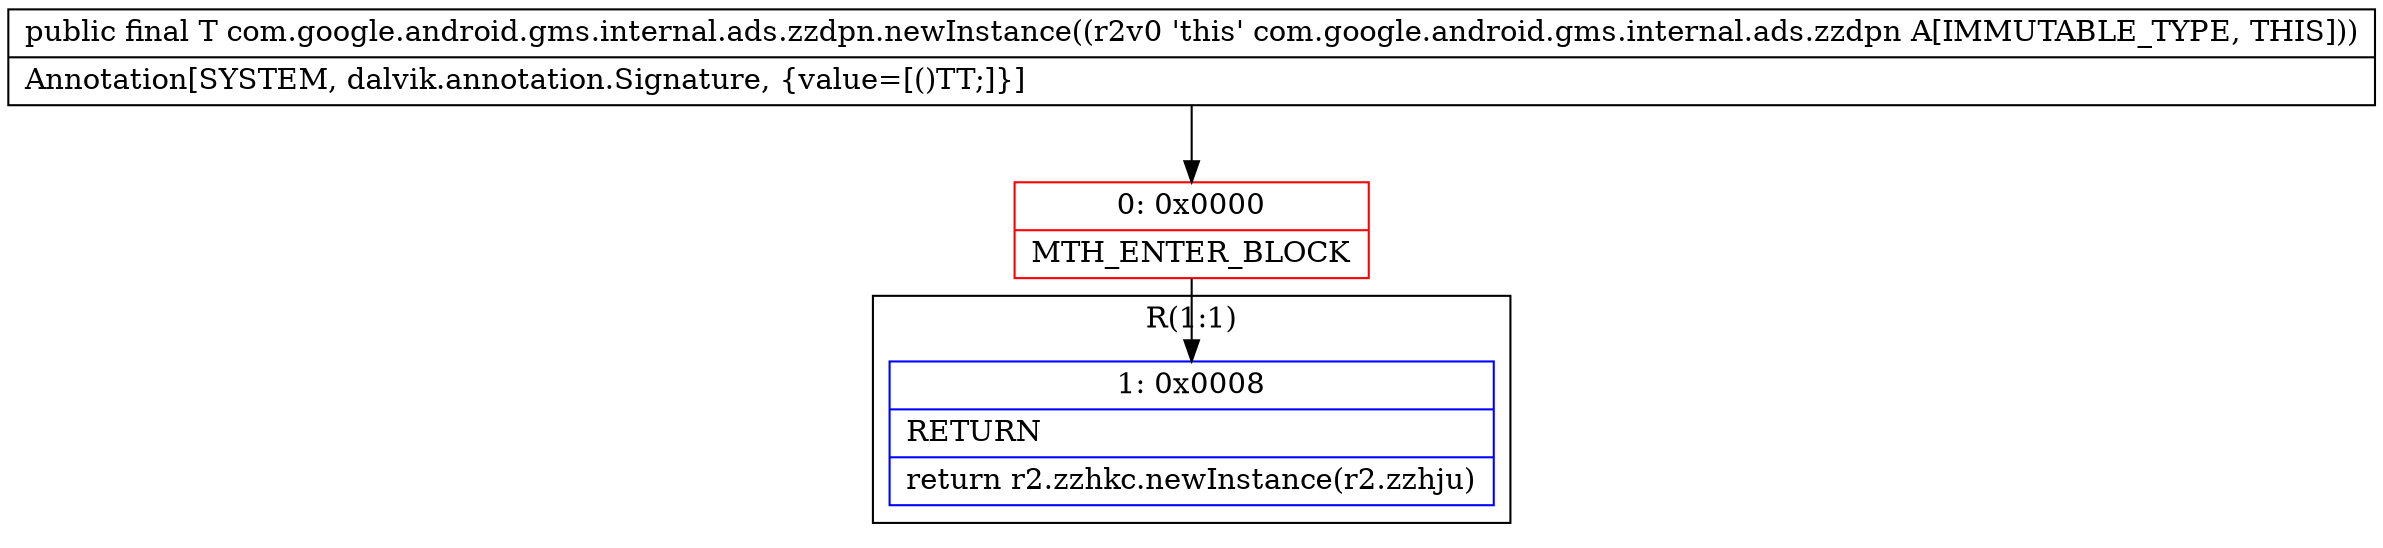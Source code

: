 digraph "CFG forcom.google.android.gms.internal.ads.zzdpn.newInstance()Ljava\/lang\/Object;" {
subgraph cluster_Region_1113534102 {
label = "R(1:1)";
node [shape=record,color=blue];
Node_1 [shape=record,label="{1\:\ 0x0008|RETURN\l|return r2.zzhkc.newInstance(r2.zzhju)\l}"];
}
Node_0 [shape=record,color=red,label="{0\:\ 0x0000|MTH_ENTER_BLOCK\l}"];
MethodNode[shape=record,label="{public final T com.google.android.gms.internal.ads.zzdpn.newInstance((r2v0 'this' com.google.android.gms.internal.ads.zzdpn A[IMMUTABLE_TYPE, THIS]))  | Annotation[SYSTEM, dalvik.annotation.Signature, \{value=[()TT;]\}]\l}"];
MethodNode -> Node_0;
Node_0 -> Node_1;
}

